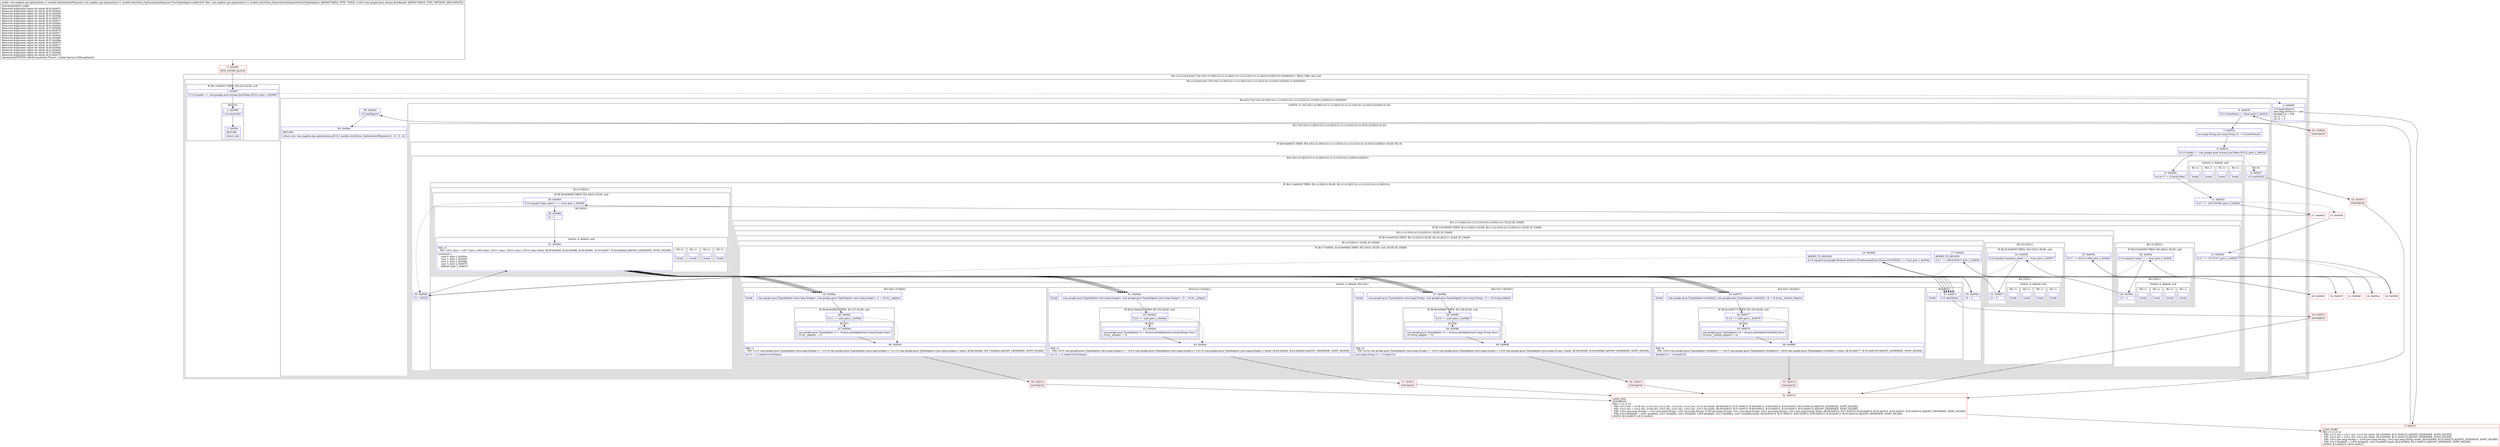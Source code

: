 digraph "CFG forcom.mapbox.api.optimization.v1.models.AutoValue_OptimizationWaypoint.GsonTypeAdapter.read(Lcom\/google\/gson\/stream\/JsonReader;)Lcom\/mapbox\/api\/optimization\/v1\/models\/OptimizationWaypoint;" {
subgraph cluster_Region_1775533519 {
label = "R(1:(2:(2:2|3)|(4:4|(2:7|(4:10|(1:(2:29|31))(1:(1:(2:26|31))(1:(1:(2:23|31))(1:(2:20|31))))|30|31)(1:9))|49|50))) | DECL_VAR: char null\l";
node [shape=record,color=blue];
subgraph cluster_Region_341119788 {
label = "R(2:(2:2|3)|(4:4|(2:7|(4:10|(1:(2:29|31))(1:(1:(2:26|31))(1:(1:(2:23|31))(1:(2:20|31))))|30|31)(1:9))|49|50))";
node [shape=record,color=blue];
subgraph cluster_IfRegion_1723275459 {
label = "IF [B:1:0x0007] THEN: R(2:2|3) ELSE: null";
node [shape=record,color=blue];
Node_1 [shape=record,label="{1\:\ 0x0007|if (r10.peek() == com.google.gson.stream.JsonToken.NULL) goto L_0x0009\l}"];
subgraph cluster_Region_473756432 {
label = "R(2:2|3)";
node [shape=record,color=blue];
Node_2 [shape=record,label="{2\:\ 0x0009|r10.nextNull()\l}"];
Node_3 [shape=record,label="{3\:\ 0x000c|RETURN\l|return null\l}"];
}
}
subgraph cluster_Region_487355945 {
label = "R(4:4|(2:7|(4:10|(1:(2:29|31))(1:(1:(2:26|31))(1:(1:(2:23|31))(1:(2:20|31))))|30|31)(1:9))|49|50)";
node [shape=record,color=blue];
Node_4 [shape=record,label="{4\:\ 0x000d|r10.beginObject()\ljava.lang.String r3 = null\ldouble[] r4 = null\lint r1 = 0\lint r2 = 0\l}"];
subgraph cluster_LoopRegion_1456267101 {
label = "LOOP:0: (2:7|(4:10|(1:(2:29|31))(1:(1:(2:26|31))(1:(1:(2:23|31))(1:(2:20|31))))|30|31)(1:9))";
node [shape=record,color=blue];
Node_6 [shape=record,label="{6\:\ 0x0019|if (r10.hasNext() != false) goto L_0x001b\l}"];
subgraph cluster_Region_557892423 {
label = "R(2:7|(4:10|(1:(2:29|31))(1:(1:(2:26|31))(1:(1:(2:23|31))(1:(2:20|31))))|30|31)(1:9))";
node [shape=record,color=blue];
Node_7 [shape=record,label="{7\:\ 0x001b|java.lang.String java.lang.String r5 = r10.nextName()\l}"];
subgraph cluster_IfRegion_1790733019 {
label = "IF [B:8:0x0025] THEN: R(4:10|(1:(2:29|31))(1:(1:(2:26|31))(1:(1:(2:23|31))(1:(2:20|31))))|30|31) ELSE: R(1:9)";
node [shape=record,color=blue];
Node_8 [shape=record,label="{8\:\ 0x0025|if (r10.peek() != com.google.gson.stream.JsonToken.NULL) goto L_0x002b\l}"];
subgraph cluster_Region_187227177 {
label = "R(4:10|(1:(2:29|31))(1:(1:(2:26|31))(1:(1:(2:23|31))(1:(2:20|31))))|30|31)";
node [shape=record,color=blue];
Node_10 [shape=record,label="{10\:\ 0x002b|int int r7 = r5.hashCode()\l}"];
subgraph cluster_IfRegion_1732634049 {
label = "IF [B:11:0x0033] THEN: R(1:(2:29|31)) ELSE: R(1:(1:(2:26|31))(1:(1:(2:23|31))(1:(2:20|31))))";
node [shape=record,color=blue];
Node_11 [shape=record,label="{11\:\ 0x0033|if (r7 == \-294735295) goto L_0x0063\l}"];
subgraph cluster_Region_873662031 {
label = "R(1:(2:29|31))";
node [shape=record,color=blue];
subgraph cluster_IfRegion_1014700600 {
label = "IF [B:28:0x0069] THEN: R(2:29|31) ELSE: null";
node [shape=record,color=blue];
Node_28 [shape=record,label="{28\:\ 0x0069|if (r5.equals(\"trips_index\") == true) goto L_0x006b\l}"];
subgraph cluster_Region_1927839430 {
label = "R(2:29|31)";
node [shape=record,color=blue];
Node_29 [shape=record,label="{29\:\ 0x006b|r5 = 1\l}"];
subgraph cluster_SwitchRegion_1338824622 {
label = "Switch: 4, default: null";
node [shape=record,color=blue];
Node_31 [shape=record,label="{31\:\ 0x006e|PHI: r5 \l  PHI: (r5v2 char) = (r5v7 char), (r5v9 char), (r5v11 char), (r5v13 char), (r5v15 char) binds: [B:30:0x006d, B:29:0x006b, B:26:0x0061, B:23:0x0057, B:20:0x004d] A[DONT_GENERATE, DONT_INLINE]\l|switch(r5) \{\l    case 0: goto L_0x00ba;\l    case 1: goto L_0x00a0;\l    case 2: goto L_0x008a;\l    case 3: goto L_0x0075;\l    default: goto L_0x0071;\l\}\l}"];
subgraph cluster_Region_2144001853 {
label = "R(1:1)";
node [shape=record,color=blue];
Node_InsnContainer_1982433453 [shape=record,label="{|break\l}"];
}
subgraph cluster_Region_1520752985 {
label = "R(1:1)";
node [shape=record,color=blue];
Node_InsnContainer_1945900036 [shape=record,label="{|break\l}"];
}
subgraph cluster_Region_1525026417 {
label = "R(1:1)";
node [shape=record,color=blue];
Node_InsnContainer_1622186336 [shape=record,label="{|break\l}"];
}
subgraph cluster_Region_472054334 {
label = "R(1:1)";
node [shape=record,color=blue];
Node_InsnContainer_258838922 [shape=record,label="{|break\l}"];
}
}
}
}
}
subgraph cluster_Region_1695712144 {
label = "R(1:(1:(2:26|31))(1:(1:(2:23|31))(1:(2:20|31)))) | ELSE_IF_CHAIN\l";
node [shape=record,color=blue];
subgraph cluster_IfRegion_488663960 {
label = "IF [B:13:0x0038] THEN: R(1:(2:26|31)) ELSE: R(1:(1:(2:23|31))(1:(2:20|31))) | ELSE_IF_CHAIN\l";
node [shape=record,color=blue];
Node_13 [shape=record,label="{13\:\ 0x0038|if (r7 == 3373707) goto L_0x0059\l}"];
subgraph cluster_Region_17661387 {
label = "R(1:(2:26|31))";
node [shape=record,color=blue];
subgraph cluster_IfRegion_1769110956 {
label = "IF [B:25:0x005f] THEN: R(2:26|31) ELSE: null";
node [shape=record,color=blue];
Node_25 [shape=record,label="{25\:\ 0x005f|if (r5.equals(\"name\") == true) goto L_0x0061\l}"];
subgraph cluster_Region_986445495 {
label = "R(2:26|31)";
node [shape=record,color=blue];
Node_26 [shape=record,label="{26\:\ 0x0061|r5 = 2\l}"];
subgraph cluster_SwitchRegion_183866590 {
label = "Switch: 4, default: null";
node [shape=record,color=blue];
Node_31 [shape=record,label="{31\:\ 0x006e|PHI: r5 \l  PHI: (r5v2 char) = (r5v7 char), (r5v9 char), (r5v11 char), (r5v13 char), (r5v15 char) binds: [B:30:0x006d, B:29:0x006b, B:26:0x0061, B:23:0x0057, B:20:0x004d] A[DONT_GENERATE, DONT_INLINE]\l|switch(r5) \{\l    case 0: goto L_0x00ba;\l    case 1: goto L_0x00a0;\l    case 2: goto L_0x008a;\l    case 3: goto L_0x0075;\l    default: goto L_0x0071;\l\}\l}"];
subgraph cluster_Region_1769448907 {
label = "R(1:1)";
node [shape=record,color=blue];
Node_InsnContainer_403223926 [shape=record,label="{|break\l}"];
}
subgraph cluster_Region_1912692889 {
label = "R(1:1)";
node [shape=record,color=blue];
Node_InsnContainer_1416911203 [shape=record,label="{|break\l}"];
}
subgraph cluster_Region_7993307 {
label = "R(1:1)";
node [shape=record,color=blue];
Node_InsnContainer_1560760743 [shape=record,label="{|break\l}"];
}
subgraph cluster_Region_612099894 {
label = "R(1:1)";
node [shape=record,color=blue];
Node_InsnContainer_1379011995 [shape=record,label="{|break\l}"];
}
}
}
}
}
subgraph cluster_Region_490401577 {
label = "R(1:(1:(2:23|31))(1:(2:20|31))) | ELSE_IF_CHAIN\l";
node [shape=record,color=blue];
subgraph cluster_IfRegion_764829475 {
label = "IF [B:15:0x003d] THEN: R(1:(2:23|31)) ELSE: R(1:(2:20|31)) | ELSE_IF_CHAIN\l";
node [shape=record,color=blue];
Node_15 [shape=record,label="{15\:\ 0x003d|if (r7 == 601411348) goto L_0x004f\l}"];
subgraph cluster_Region_2052529984 {
label = "R(1:(2:23|31))";
node [shape=record,color=blue];
subgraph cluster_IfRegion_1318048062 {
label = "IF [B:22:0x0055] THEN: R(2:23|31) ELSE: null";
node [shape=record,color=blue];
Node_22 [shape=record,label="{22\:\ 0x0055|if (r5.equals(\"waypoint_index\") == true) goto L_0x0057\l}"];
subgraph cluster_Region_606676701 {
label = "R(2:23|31)";
node [shape=record,color=blue];
Node_23 [shape=record,label="{23\:\ 0x0057|r5 = 0\l}"];
subgraph cluster_SwitchRegion_23987563 {
label = "Switch: 4, default: null";
node [shape=record,color=blue];
Node_31 [shape=record,label="{31\:\ 0x006e|PHI: r5 \l  PHI: (r5v2 char) = (r5v7 char), (r5v9 char), (r5v11 char), (r5v13 char), (r5v15 char) binds: [B:30:0x006d, B:29:0x006b, B:26:0x0061, B:23:0x0057, B:20:0x004d] A[DONT_GENERATE, DONT_INLINE]\l|switch(r5) \{\l    case 0: goto L_0x00ba;\l    case 1: goto L_0x00a0;\l    case 2: goto L_0x008a;\l    case 3: goto L_0x0075;\l    default: goto L_0x0071;\l\}\l}"];
subgraph cluster_Region_1139969544 {
label = "R(1:1)";
node [shape=record,color=blue];
Node_InsnContainer_167473912 [shape=record,label="{|break\l}"];
}
subgraph cluster_Region_1268044184 {
label = "R(1:1)";
node [shape=record,color=blue];
Node_InsnContainer_983613660 [shape=record,label="{|break\l}"];
}
subgraph cluster_Region_1836419918 {
label = "R(1:1)";
node [shape=record,color=blue];
Node_InsnContainer_1061902506 [shape=record,label="{|break\l}"];
}
subgraph cluster_Region_1388205770 {
label = "R(1:1)";
node [shape=record,color=blue];
Node_InsnContainer_1847904865 [shape=record,label="{|break\l}"];
}
}
}
}
}
subgraph cluster_Region_801768208 {
label = "R(1:(2:20|31)) | ELSE_IF_CHAIN\l";
node [shape=record,color=blue];
subgraph cluster_IfRegion_59479378 {
label = "IF [B:17:0x0042, B:19:0x004b] THEN: R(2:20|31) ELSE: null | ELSE_IF_CHAIN\l";
node [shape=record,color=blue];
Node_17 [shape=record,label="{17\:\ 0x0042|ADDED_TO_REGION\l|if (r7 == 1901043637) goto L_0x0045\l}"];
Node_19 [shape=record,label="{19\:\ 0x004b|ADDED_TO_REGION\l|if (r5.equals(com.google.firebase.analytics.FirebaseAnalytics.Param.LOCATION) == true) goto L_0x004d\l}"];
subgraph cluster_Region_1004083772 {
label = "R(2:20|31)";
node [shape=record,color=blue];
Node_20 [shape=record,label="{20\:\ 0x004d|r5 = 3\l}"];
subgraph cluster_SwitchRegion_1243709515 {
label = "Switch: 4, default: R(2:32|1)";
node [shape=record,color=blue];
Node_31 [shape=record,label="{31\:\ 0x006e|PHI: r5 \l  PHI: (r5v2 char) = (r5v7 char), (r5v9 char), (r5v11 char), (r5v13 char), (r5v15 char) binds: [B:30:0x006d, B:29:0x006b, B:26:0x0061, B:23:0x0057, B:20:0x004d] A[DONT_GENERATE, DONT_INLINE]\l|switch(r5) \{\l    case 0: goto L_0x00ba;\l    case 1: goto L_0x00a0;\l    case 2: goto L_0x008a;\l    case 3: goto L_0x0075;\l    default: goto L_0x0071;\l\}\l}"];
subgraph cluster_Region_1664781255 {
label = "R(4:45|(1:47)|48|1)";
node [shape=record,color=blue];
Node_45 [shape=record,label="{45\:\ 0x00ba|com.google.gson.TypeAdapter\<java.lang.Integer\> com.google.gson.TypeAdapter\<java.lang.Integer\> r1 = r9.int__adapter\l}"];
subgraph cluster_IfRegion_1877834856 {
label = "IF [B:46:0x00bc] THEN: R(1:47) ELSE: null";
node [shape=record,color=blue];
Node_46 [shape=record,label="{46\:\ 0x00bc|if (r1 == null) goto L_0x00be\l}"];
subgraph cluster_Region_183913935 {
label = "R(1:47)";
node [shape=record,color=blue];
Node_47 [shape=record,label="{47\:\ 0x00be|com.google.gson.TypeAdapter r1 = r9.gson.getAdapter(java.lang.Integer.class)\lr9.int__adapter = r1\l}"];
}
}
Node_48 [shape=record,label="{48\:\ 0x00c8|PHI: r1 \l  PHI: (r1v5 com.google.gson.TypeAdapter\<java.lang.Integer\>) = (r1v4 com.google.gson.TypeAdapter\<java.lang.Integer\>), (r1v10 com.google.gson.TypeAdapter\<java.lang.Integer\>) binds: [B:46:0x00bc, B:47:0x00be] A[DONT_GENERATE, DONT_INLINE]\l|int r1 = r1.read(r10).intValue()\l}"];
Node_InsnContainer_1779009475 [shape=record,label="{|break\l}"];
}
subgraph cluster_Region_494474423 {
label = "R(4:41|(1:43)|44|1)";
node [shape=record,color=blue];
Node_41 [shape=record,label="{41\:\ 0x00a0|com.google.gson.TypeAdapter\<java.lang.Integer\> com.google.gson.TypeAdapter\<java.lang.Integer\> r2 = r9.int__adapter\l}"];
subgraph cluster_IfRegion_1910784515 {
label = "IF [B:42:0x00a2] THEN: R(1:43) ELSE: null";
node [shape=record,color=blue];
Node_42 [shape=record,label="{42\:\ 0x00a2|if (r2 == null) goto L_0x00a4\l}"];
subgraph cluster_Region_35627142 {
label = "R(1:43)";
node [shape=record,color=blue];
Node_43 [shape=record,label="{43\:\ 0x00a4|com.google.gson.TypeAdapter r2 = r9.gson.getAdapter(java.lang.Integer.class)\lr9.int__adapter = r2\l}"];
}
}
Node_44 [shape=record,label="{44\:\ 0x00ae|PHI: r2 \l  PHI: (r2v5 com.google.gson.TypeAdapter\<java.lang.Integer\>) = (r2v4 com.google.gson.TypeAdapter\<java.lang.Integer\>), (r2v10 com.google.gson.TypeAdapter\<java.lang.Integer\>) binds: [B:42:0x00a2, B:43:0x00a4] A[DONT_GENERATE, DONT_INLINE]\l|int r2 = r2.read(r10).intValue()\l}"];
Node_InsnContainer_582369057 [shape=record,label="{|break\l}"];
}
subgraph cluster_Region_1435312398 {
label = "R(4:37|(1:39)|40|1)";
node [shape=record,color=blue];
Node_37 [shape=record,label="{37\:\ 0x008a|com.google.gson.TypeAdapter\<java.lang.String\> com.google.gson.TypeAdapter\<java.lang.String\> r3 = r9.string_adapter\l}"];
subgraph cluster_IfRegion_1305397929 {
label = "IF [B:38:0x008c] THEN: R(1:39) ELSE: null";
node [shape=record,color=blue];
Node_38 [shape=record,label="{38\:\ 0x008c|if (r3 == null) goto L_0x008e\l}"];
subgraph cluster_Region_1237639621 {
label = "R(1:39)";
node [shape=record,color=blue];
Node_39 [shape=record,label="{39\:\ 0x008e|com.google.gson.TypeAdapter r3 = r9.gson.getAdapter(java.lang.String.class)\lr9.string_adapter = r3\l}"];
}
}
Node_40 [shape=record,label="{40\:\ 0x0098|PHI: r3 \l  PHI: (r3v4 com.google.gson.TypeAdapter\<java.lang.String\>) = (r3v3 com.google.gson.TypeAdapter\<java.lang.String\>), (r3v8 com.google.gson.TypeAdapter\<java.lang.String\>) binds: [B:38:0x008c, B:39:0x008e] A[DONT_GENERATE, DONT_INLINE]\l|java.lang.String r3 = r3.read(r10)\l}"];
Node_InsnContainer_1562082020 [shape=record,label="{|break\l}"];
}
subgraph cluster_Region_2076848399 {
label = "R(4:33|(1:35)|36|1)";
node [shape=record,color=blue];
Node_33 [shape=record,label="{33\:\ 0x0075|com.google.gson.TypeAdapter\<double[]\> com.google.gson.TypeAdapter\<double[]\> r4 = r9.array__double_adapter\l}"];
subgraph cluster_IfRegion_1628299274 {
label = "IF [B:34:0x0077] THEN: R(1:35) ELSE: null";
node [shape=record,color=blue];
Node_34 [shape=record,label="{34\:\ 0x0077|if (r4 == null) goto L_0x0079\l}"];
subgraph cluster_Region_850024454 {
label = "R(1:35)";
node [shape=record,color=blue];
Node_35 [shape=record,label="{35\:\ 0x0079|com.google.gson.TypeAdapter r4 = r9.gson.getAdapter(double[].class)\lr9.array__double_adapter = r4\l}"];
}
}
Node_36 [shape=record,label="{36\:\ 0x0083|PHI: r4 \l  PHI: (r4v4 com.google.gson.TypeAdapter\<double[]\>) = (r4v3 com.google.gson.TypeAdapter\<double[]\>), (r4v8 com.google.gson.TypeAdapter\<double[]\>) binds: [B:34:0x0077, B:35:0x0079] A[DONT_GENERATE, DONT_INLINE]\l|double[] r4 = r4.read(r10)\l}"];
Node_InsnContainer_461282004 [shape=record,label="{|break\l}"];
}
subgraph cluster_Region_1030693351 {
label = "R(2:32|1)";
node [shape=record,color=blue];
Node_32 [shape=record,label="{32\:\ 0x0071|r10.skipValue()\l}"];
Node_InsnContainer_775114332 [shape=record,label="{|break\l}"];
}
}
}
}
}
}
}
}
}
}
Node_30 [shape=record,label="{30\:\ 0x006d|r5 = 65535\l}"];
subgraph cluster_SwitchRegion_687459620 {
label = "Switch: 4, default: null";
node [shape=record,color=blue];
Node_31 [shape=record,label="{31\:\ 0x006e|PHI: r5 \l  PHI: (r5v2 char) = (r5v7 char), (r5v9 char), (r5v11 char), (r5v13 char), (r5v15 char) binds: [B:30:0x006d, B:29:0x006b, B:26:0x0061, B:23:0x0057, B:20:0x004d] A[DONT_GENERATE, DONT_INLINE]\l|switch(r5) \{\l    case 0: goto L_0x00ba;\l    case 1: goto L_0x00a0;\l    case 2: goto L_0x008a;\l    case 3: goto L_0x0075;\l    default: goto L_0x0071;\l\}\l}"];
subgraph cluster_Region_1195264725 {
label = "R(1:1)";
node [shape=record,color=blue];
Node_InsnContainer_60435404 [shape=record,label="{|break\l}"];
}
subgraph cluster_Region_938460237 {
label = "R(1:1)";
node [shape=record,color=blue];
Node_InsnContainer_1360641913 [shape=record,label="{|break\l}"];
}
subgraph cluster_Region_1682194285 {
label = "R(1:1)";
node [shape=record,color=blue];
Node_InsnContainer_911391842 [shape=record,label="{|break\l}"];
}
subgraph cluster_Region_2144783177 {
label = "R(1:1)";
node [shape=record,color=blue];
Node_InsnContainer_1671971261 [shape=record,label="{|break\l}"];
}
}
}
subgraph cluster_Region_642950642 {
label = "R(1:9)";
node [shape=record,color=blue];
Node_9 [shape=record,label="{9\:\ 0x0027|r10.nextNull()\l}"];
}
}
}
}
Node_49 [shape=record,label="{49\:\ 0x00d4|r10.endObject()\l}"];
Node_50 [shape=record,label="{50\:\ 0x00dc|RETURN\l|return new com.mapbox.api.optimization.p012v1.models.AutoValue_OptimizationWaypoint(r1, r2, r3, r4)\l}"];
}
}
}
Node_0 [shape=record,color=red,label="{0\:\ 0x0000|MTH_ENTER_BLOCK\l}"];
Node_5 [shape=record,color=red,label="{5\:\ 0x0015|LOOP_START\lPHI: r1 r2 r3 r4 \l  PHI: (r1v2 int) = (r1v1 int), (r1v3 int) binds: [B:4:0x000d, B:51:0x0015] A[DONT_GENERATE, DONT_INLINE]\l  PHI: (r2v2 int) = (r2v1 int), (r2v3 int) binds: [B:4:0x000d, B:51:0x0015] A[DONT_GENERATE, DONT_INLINE]\l  PHI: (r3v1 java.lang.String) = (r3v0 java.lang.String), (r3v2 java.lang.String) binds: [B:4:0x000d, B:51:0x0015] A[DONT_GENERATE, DONT_INLINE]\l  PHI: (r4v1 double[]) = (r4v0 double[]), (r4v2 double[]) binds: [B:4:0x000d, B:51:0x0015] A[DONT_GENERATE, DONT_INLINE]\lLOOP:0: B:5:0x0015\-\>B:51:0x0015\l}"];
Node_12 [shape=record,color=red,label="{12\:\ 0x0035}"];
Node_14 [shape=record,color=red,label="{14\:\ 0x003a}"];
Node_16 [shape=record,color=red,label="{16\:\ 0x003f}"];
Node_18 [shape=record,color=red,label="{18\:\ 0x0045}"];
Node_21 [shape=record,color=red,label="{21\:\ 0x004f}"];
Node_24 [shape=record,color=red,label="{24\:\ 0x0059}"];
Node_27 [shape=record,color=red,label="{27\:\ 0x0063}"];
Node_51 [shape=record,color=red,label="{51\:\ 0x0015|LOOP_END\lSYNTHETIC\lPHI: r1 r2 r3 r4 \l  PHI: (r1v3 int) = (r1v8 int), (r1v2 int), (r1v2 int), (r1v2 int), (r1v2 int), (r1v2 int) binds: [B:58:0x0015, B:57:0x0015, B:56:0x0015, B:55:0x0015, B:54:0x0015, B:53:0x0015] A[DONT_GENERATE, DONT_INLINE]\l  PHI: (r2v3 int) = (r2v2 int), (r2v8 int), (r2v2 int), (r2v2 int), (r2v2 int), (r2v2 int) binds: [B:58:0x0015, B:57:0x0015, B:56:0x0015, B:55:0x0015, B:54:0x0015, B:53:0x0015] A[DONT_GENERATE, DONT_INLINE]\l  PHI: (r3v2 java.lang.String) = (r3v1 java.lang.String), (r3v1 java.lang.String), (r3v6 java.lang.String), (r3v1 java.lang.String), (r3v1 java.lang.String), (r3v1 java.lang.String) binds: [B:58:0x0015, B:57:0x0015, B:56:0x0015, B:55:0x0015, B:54:0x0015, B:53:0x0015] A[DONT_GENERATE, DONT_INLINE]\l  PHI: (r4v2 double[]) = (r4v1 double[]), (r4v1 double[]), (r4v1 double[]), (r4v6 double[]), (r4v1 double[]), (r4v1 double[]) binds: [B:58:0x0015, B:57:0x0015, B:56:0x0015, B:55:0x0015, B:54:0x0015, B:53:0x0015] A[DONT_GENERATE, DONT_INLINE]\lLOOP:0: B:5:0x0015\-\>B:51:0x0015\l}"];
Node_52 [shape=record,color=red,label="{52\:\ 0x00d4|SYNTHETIC\l}"];
Node_53 [shape=record,color=red,label="{53\:\ 0x0015|SYNTHETIC\l}"];
Node_54 [shape=record,color=red,label="{54\:\ 0x0015|SYNTHETIC\l}"];
Node_55 [shape=record,color=red,label="{55\:\ 0x0015|SYNTHETIC\l}"];
Node_56 [shape=record,color=red,label="{56\:\ 0x0015|SYNTHETIC\l}"];
Node_57 [shape=record,color=red,label="{57\:\ 0x0015|SYNTHETIC\l}"];
Node_58 [shape=record,color=red,label="{58\:\ 0x0015|SYNTHETIC\l}"];
MethodNode[shape=record,label="{public com.mapbox.api.optimization.v1.models.OptimizationWaypoint com.mapbox.api.optimization.v1.models.AutoValue_OptimizationWaypoint.GsonTypeAdapter.read((r9v0 'this' com.mapbox.api.optimization.v1.models.AutoValue_OptimizationWaypoint$GsonTypeAdapter A[IMMUTABLE_TYPE, THIS]), (r10v0 com.google.gson.stream.JsonReader A[IMMUTABLE_TYPE, METHOD_ARGUMENT]))  | INCONSISTENT_CODE\lRemoved duplicated region for block: B:32:0x0071 \lRemoved duplicated region for block: B:45:0x00ba \lRemoved duplicated region for block: B:41:0x00a0 \lRemoved duplicated region for block: B:37:0x008a \lRemoved duplicated region for block: B:33:0x0075 \lRemoved duplicated region for block: B:32:0x0071 \lRemoved duplicated region for block: B:45:0x00ba \lRemoved duplicated region for block: B:41:0x00a0 \lRemoved duplicated region for block: B:37:0x008a \lRemoved duplicated region for block: B:33:0x0075 \lRemoved duplicated region for block: B:32:0x0071 \lRemoved duplicated region for block: B:45:0x00ba \lRemoved duplicated region for block: B:41:0x00a0 \lRemoved duplicated region for block: B:37:0x008a \lRemoved duplicated region for block: B:33:0x0075 \lRemoved duplicated region for block: B:32:0x0071 \lRemoved duplicated region for block: B:45:0x00ba \lRemoved duplicated region for block: B:41:0x00a0 \lRemoved duplicated region for block: B:37:0x008a \lRemoved duplicated region for block: B:33:0x0075 \lAnnotation[SYSTEM, dalvik.annotation.Throws, \{value=[java.io.IOException]\}]\l}"];
MethodNode -> Node_0;
Node_1 -> Node_2;
Node_1 -> Node_4[style=dashed];
Node_2 -> Node_3;
Node_4 -> Node_5;
Node_6 -> Node_7;
Node_6 -> Node_52[style=dashed];
Node_7 -> Node_8;
Node_8 -> Node_9[style=dashed];
Node_8 -> Node_10;
Node_10 -> Node_11;
Node_11 -> Node_12[style=dashed];
Node_11 -> Node_27;
Node_28 -> Node_29;
Node_28 -> Node_30[style=dashed];
Node_29 -> Node_31;
Node_31 -> Node_32;
Node_31 -> Node_33;
Node_31 -> Node_37;
Node_31 -> Node_41;
Node_31 -> Node_45;
Node_13 -> Node_14[style=dashed];
Node_13 -> Node_24;
Node_25 -> Node_26;
Node_25 -> Node_30[style=dashed];
Node_26 -> Node_31;
Node_31 -> Node_32;
Node_31 -> Node_33;
Node_31 -> Node_37;
Node_31 -> Node_41;
Node_31 -> Node_45;
Node_15 -> Node_16[style=dashed];
Node_15 -> Node_21;
Node_22 -> Node_23;
Node_22 -> Node_30[style=dashed];
Node_23 -> Node_31;
Node_31 -> Node_32;
Node_31 -> Node_33;
Node_31 -> Node_37;
Node_31 -> Node_41;
Node_31 -> Node_45;
Node_17 -> Node_18;
Node_17 -> Node_30[style=dashed];
Node_19 -> Node_20;
Node_19 -> Node_30[style=dashed];
Node_20 -> Node_31;
Node_31 -> Node_32;
Node_31 -> Node_33;
Node_31 -> Node_37;
Node_31 -> Node_41;
Node_31 -> Node_45;
Node_45 -> Node_46;
Node_46 -> Node_47;
Node_46 -> Node_48[style=dashed];
Node_47 -> Node_48;
Node_48 -> Node_58;
Node_41 -> Node_42;
Node_42 -> Node_43;
Node_42 -> Node_44[style=dashed];
Node_43 -> Node_44;
Node_44 -> Node_57;
Node_37 -> Node_38;
Node_38 -> Node_39;
Node_38 -> Node_40[style=dashed];
Node_39 -> Node_40;
Node_40 -> Node_56;
Node_33 -> Node_34;
Node_34 -> Node_35;
Node_34 -> Node_36[style=dashed];
Node_35 -> Node_36;
Node_36 -> Node_55;
Node_32 -> Node_54;
Node_30 -> Node_31;
Node_31 -> Node_32;
Node_31 -> Node_33;
Node_31 -> Node_37;
Node_31 -> Node_41;
Node_31 -> Node_45;
Node_9 -> Node_53;
Node_49 -> Node_50;
Node_0 -> Node_1;
Node_5 -> Node_6;
Node_12 -> Node_13;
Node_14 -> Node_15;
Node_16 -> Node_17;
Node_18 -> Node_19;
Node_21 -> Node_22;
Node_24 -> Node_25;
Node_27 -> Node_28;
Node_51 -> Node_5;
Node_52 -> Node_49;
Node_53 -> Node_51;
Node_54 -> Node_51;
Node_55 -> Node_51;
Node_56 -> Node_51;
Node_57 -> Node_51;
Node_58 -> Node_51;
}

